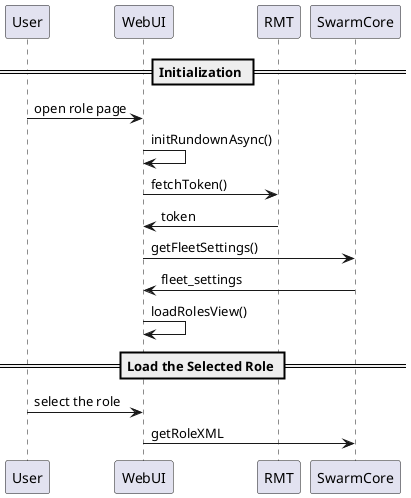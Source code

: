 @startuml
== Initialization ==
User -> WebUI: open role page
WebUI -> WebUI: initRundownAsync()
WebUI -> RMT: fetchToken()
RMT -> WebUI: token 
WebUI -> SwarmCore: getFleetSettings()
SwarmCore -> WebUI: fleet_settings
WebUI -> WebUI: loadRolesView()

== Load the Selected Role ==
User -> WebUI: select the role
WebUI -> SwarmCore: getRoleXML

@enduml